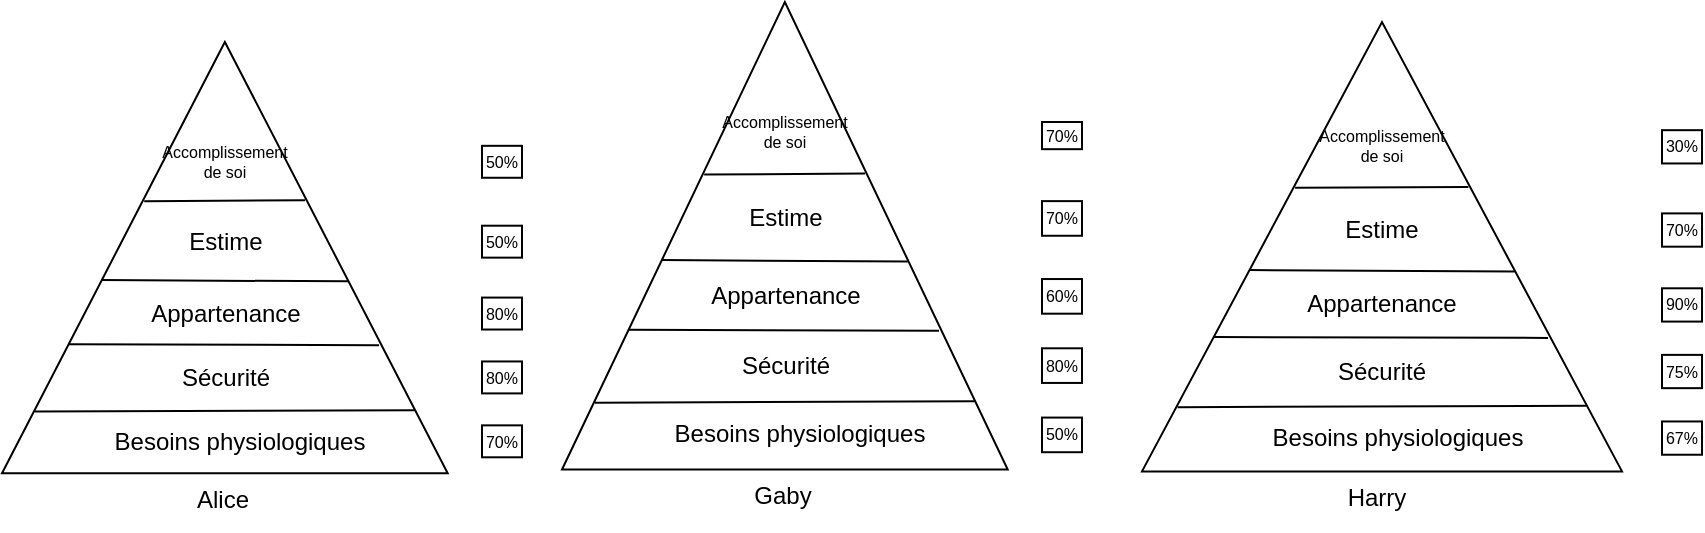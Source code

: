 <mxfile version="26.1.0">
  <diagram name="Page-1" id="Jj6qbz40t1jjQP04pquI">
    <mxGraphModel dx="1024" dy="559" grid="1" gridSize="10" guides="1" tooltips="1" connect="1" arrows="1" fold="1" page="1" pageScale="1" pageWidth="827" pageHeight="1169" math="0" shadow="0">
      <root>
        <mxCell id="0" />
        <mxCell id="1" parent="0" />
        <mxCell id="l5cH-51S8H6WIqmNIrk8-50" value="" style="group" vertex="1" connectable="0" parent="1">
          <mxGeometry x="30" y="100" width="260" height="238" as="geometry" />
        </mxCell>
        <mxCell id="l5cH-51S8H6WIqmNIrk8-1" value="" style="verticalLabelPosition=bottom;verticalAlign=top;html=1;shape=mxgraph.basic.acute_triangle;dx=0.5;" vertex="1" parent="l5cH-51S8H6WIqmNIrk8-50">
          <mxGeometry width="222.857" height="215.638" as="geometry" />
        </mxCell>
        <mxCell id="l5cH-51S8H6WIqmNIrk8-3" value="" style="endArrow=none;html=1;rounded=0;entryX=0.919;entryY=0.854;entryDx=0;entryDy=0;entryPerimeter=0;exitX=0.067;exitY=0.857;exitDx=0;exitDy=0;exitPerimeter=0;" edge="1" parent="l5cH-51S8H6WIqmNIrk8-50">
          <mxGeometry width="50" height="50" relative="1" as="geometry">
            <mxPoint x="16.491" y="184.801" as="sourcePoint" />
            <mxPoint x="206.366" y="184.154" as="targetPoint" />
          </mxGeometry>
        </mxCell>
        <mxCell id="l5cH-51S8H6WIqmNIrk8-4" value="" style="endArrow=none;html=1;rounded=0;entryX=0.846;entryY=0.703;entryDx=0;entryDy=0;entryPerimeter=0;exitX=0.15;exitY=0.701;exitDx=0;exitDy=0;exitPerimeter=0;" edge="1" parent="l5cH-51S8H6WIqmNIrk8-50" source="l5cH-51S8H6WIqmNIrk8-1" target="l5cH-51S8H6WIqmNIrk8-1">
          <mxGeometry width="50" height="50" relative="1" as="geometry">
            <mxPoint x="37.143" y="151.745" as="sourcePoint" />
            <mxPoint x="185.714" y="151.745" as="targetPoint" />
          </mxGeometry>
        </mxCell>
        <mxCell id="l5cH-51S8H6WIqmNIrk8-5" value="" style="endArrow=none;html=1;rounded=0;exitX=0.223;exitY=0.552;exitDx=0;exitDy=0;exitPerimeter=0;entryX=0.776;entryY=0.555;entryDx=0;entryDy=0;entryPerimeter=0;" edge="1" parent="l5cH-51S8H6WIqmNIrk8-50" source="l5cH-51S8H6WIqmNIrk8-1" target="l5cH-51S8H6WIqmNIrk8-1">
          <mxGeometry width="50" height="50" relative="1" as="geometry">
            <mxPoint x="52.0" y="119.799" as="sourcePoint" />
            <mxPoint x="170.857" y="119.799" as="targetPoint" />
          </mxGeometry>
        </mxCell>
        <mxCell id="l5cH-51S8H6WIqmNIrk8-6" value="" style="endArrow=none;html=1;rounded=0;exitX=0.319;exitY=0.369;exitDx=0;exitDy=0;exitPerimeter=0;entryX=0.68;entryY=0.367;entryDx=0;entryDy=0;entryPerimeter=0;" edge="1" parent="l5cH-51S8H6WIqmNIrk8-50" source="l5cH-51S8H6WIqmNIrk8-1" target="l5cH-51S8H6WIqmNIrk8-1">
          <mxGeometry width="50" height="50" relative="1" as="geometry">
            <mxPoint x="74.286" y="79.866" as="sourcePoint" />
            <mxPoint x="148.571" y="79.866" as="targetPoint" />
          </mxGeometry>
        </mxCell>
        <mxCell id="l5cH-51S8H6WIqmNIrk8-8" value="Besoins physiologiques" style="text;html=1;align=center;verticalAlign=middle;whiteSpace=wrap;rounded=0;" vertex="1" parent="l5cH-51S8H6WIqmNIrk8-50">
          <mxGeometry x="52.0" y="183.691" width="133.714" height="31.946" as="geometry" />
        </mxCell>
        <mxCell id="l5cH-51S8H6WIqmNIrk8-9" value="Sécurité" style="text;html=1;align=center;verticalAlign=middle;whiteSpace=wrap;rounded=0;" vertex="1" parent="l5cH-51S8H6WIqmNIrk8-50">
          <mxGeometry x="44.571" y="151.745" width="133.714" height="31.946" as="geometry" />
        </mxCell>
        <mxCell id="l5cH-51S8H6WIqmNIrk8-10" value="Appartenance" style="text;html=1;align=center;verticalAlign=middle;whiteSpace=wrap;rounded=0;" vertex="1" parent="l5cH-51S8H6WIqmNIrk8-50">
          <mxGeometry x="44.571" y="119.799" width="133.714" height="31.946" as="geometry" />
        </mxCell>
        <mxCell id="l5cH-51S8H6WIqmNIrk8-11" value="Estime" style="text;html=1;align=center;verticalAlign=middle;whiteSpace=wrap;rounded=0;" vertex="1" parent="l5cH-51S8H6WIqmNIrk8-50">
          <mxGeometry x="44.571" y="79.866" width="133.714" height="39.933" as="geometry" />
        </mxCell>
        <mxCell id="l5cH-51S8H6WIqmNIrk8-12" value="Accomplissement de soi " style="text;html=1;align=center;verticalAlign=middle;whiteSpace=wrap;rounded=0;fontSize=8;" vertex="1" parent="l5cH-51S8H6WIqmNIrk8-50">
          <mxGeometry x="81.714" y="39.933" width="59.429" height="39.933" as="geometry" />
        </mxCell>
        <mxCell id="l5cH-51S8H6WIqmNIrk8-14" value="70%" style="rounded=0;whiteSpace=wrap;html=1;fontSize=8;" vertex="1" parent="l5cH-51S8H6WIqmNIrk8-50">
          <mxGeometry x="240" y="191.68" width="20" height="15.97" as="geometry" />
        </mxCell>
        <mxCell id="l5cH-51S8H6WIqmNIrk8-15" value="80%" style="rounded=0;whiteSpace=wrap;html=1;fontSize=8;" vertex="1" parent="l5cH-51S8H6WIqmNIrk8-50">
          <mxGeometry x="240" y="159.73" width="20" height="15.97" as="geometry" />
        </mxCell>
        <mxCell id="l5cH-51S8H6WIqmNIrk8-16" value="80%" style="rounded=0;whiteSpace=wrap;html=1;fontSize=8;" vertex="1" parent="l5cH-51S8H6WIqmNIrk8-50">
          <mxGeometry x="240" y="127.79" width="20" height="15.97" as="geometry" />
        </mxCell>
        <mxCell id="l5cH-51S8H6WIqmNIrk8-17" value="50%" style="rounded=0;whiteSpace=wrap;html=1;fontSize=8;" vertex="1" parent="l5cH-51S8H6WIqmNIrk8-50">
          <mxGeometry x="240" y="91.85" width="20" height="15.97" as="geometry" />
        </mxCell>
        <mxCell id="l5cH-51S8H6WIqmNIrk8-18" value="50%" style="rounded=0;whiteSpace=wrap;html=1;fontSize=8;" vertex="1" parent="l5cH-51S8H6WIqmNIrk8-50">
          <mxGeometry x="240" y="51.91" width="20" height="15.97" as="geometry" />
        </mxCell>
        <mxCell id="l5cH-51S8H6WIqmNIrk8-19" value="Alice" style="text;html=1;align=center;verticalAlign=middle;resizable=0;points=[];autosize=1;strokeColor=none;fillColor=none;" vertex="1" parent="l5cH-51S8H6WIqmNIrk8-50">
          <mxGeometry x="85.429" y="214.04" width="50" height="30" as="geometry" />
        </mxCell>
        <mxCell id="l5cH-51S8H6WIqmNIrk8-51" value="" style="group" vertex="1" connectable="0" parent="1">
          <mxGeometry x="310" y="80" width="260" height="258" as="geometry" />
        </mxCell>
        <mxCell id="l5cH-51S8H6WIqmNIrk8-52" value="" style="verticalLabelPosition=bottom;verticalAlign=top;html=1;shape=mxgraph.basic.acute_triangle;dx=0.5;" vertex="1" parent="l5cH-51S8H6WIqmNIrk8-51">
          <mxGeometry width="222.857" height="233.758" as="geometry" />
        </mxCell>
        <mxCell id="l5cH-51S8H6WIqmNIrk8-53" value="" style="endArrow=none;html=1;rounded=0;entryX=0.919;entryY=0.854;entryDx=0;entryDy=0;entryPerimeter=0;exitX=0.067;exitY=0.857;exitDx=0;exitDy=0;exitPerimeter=0;" edge="1" parent="l5cH-51S8H6WIqmNIrk8-51">
          <mxGeometry width="50" height="50" relative="1" as="geometry">
            <mxPoint x="16.491" y="200.331" as="sourcePoint" />
            <mxPoint x="206.366" y="199.63" as="targetPoint" />
          </mxGeometry>
        </mxCell>
        <mxCell id="l5cH-51S8H6WIqmNIrk8-54" value="" style="endArrow=none;html=1;rounded=0;entryX=0.846;entryY=0.703;entryDx=0;entryDy=0;entryPerimeter=0;exitX=0.15;exitY=0.701;exitDx=0;exitDy=0;exitPerimeter=0;" edge="1" parent="l5cH-51S8H6WIqmNIrk8-51" source="l5cH-51S8H6WIqmNIrk8-52" target="l5cH-51S8H6WIqmNIrk8-52">
          <mxGeometry width="50" height="50" relative="1" as="geometry">
            <mxPoint x="37.143" y="164.497" as="sourcePoint" />
            <mxPoint x="185.714" y="164.497" as="targetPoint" />
          </mxGeometry>
        </mxCell>
        <mxCell id="l5cH-51S8H6WIqmNIrk8-55" value="" style="endArrow=none;html=1;rounded=0;exitX=0.223;exitY=0.552;exitDx=0;exitDy=0;exitPerimeter=0;entryX=0.776;entryY=0.555;entryDx=0;entryDy=0;entryPerimeter=0;" edge="1" parent="l5cH-51S8H6WIqmNIrk8-51" source="l5cH-51S8H6WIqmNIrk8-52" target="l5cH-51S8H6WIqmNIrk8-52">
          <mxGeometry width="50" height="50" relative="1" as="geometry">
            <mxPoint x="52" y="129.866" as="sourcePoint" />
            <mxPoint x="170.857" y="129.866" as="targetPoint" />
          </mxGeometry>
        </mxCell>
        <mxCell id="l5cH-51S8H6WIqmNIrk8-56" value="" style="endArrow=none;html=1;rounded=0;exitX=0.319;exitY=0.369;exitDx=0;exitDy=0;exitPerimeter=0;entryX=0.68;entryY=0.367;entryDx=0;entryDy=0;entryPerimeter=0;" edge="1" parent="l5cH-51S8H6WIqmNIrk8-51" source="l5cH-51S8H6WIqmNIrk8-52" target="l5cH-51S8H6WIqmNIrk8-52">
          <mxGeometry width="50" height="50" relative="1" as="geometry">
            <mxPoint x="74.286" y="86.577" as="sourcePoint" />
            <mxPoint x="148.571" y="86.577" as="targetPoint" />
          </mxGeometry>
        </mxCell>
        <mxCell id="l5cH-51S8H6WIqmNIrk8-57" value="Besoins physiologiques" style="text;html=1;align=center;verticalAlign=middle;whiteSpace=wrap;rounded=0;" vertex="1" parent="l5cH-51S8H6WIqmNIrk8-51">
          <mxGeometry x="52" y="199.128" width="133.714" height="34.631" as="geometry" />
        </mxCell>
        <mxCell id="l5cH-51S8H6WIqmNIrk8-58" value="Sécurité" style="text;html=1;align=center;verticalAlign=middle;whiteSpace=wrap;rounded=0;" vertex="1" parent="l5cH-51S8H6WIqmNIrk8-51">
          <mxGeometry x="44.571" y="164.497" width="133.714" height="34.631" as="geometry" />
        </mxCell>
        <mxCell id="l5cH-51S8H6WIqmNIrk8-59" value="Appartenance" style="text;html=1;align=center;verticalAlign=middle;whiteSpace=wrap;rounded=0;" vertex="1" parent="l5cH-51S8H6WIqmNIrk8-51">
          <mxGeometry x="44.571" y="129.866" width="133.714" height="34.631" as="geometry" />
        </mxCell>
        <mxCell id="l5cH-51S8H6WIqmNIrk8-60" value="Estime" style="text;html=1;align=center;verticalAlign=middle;whiteSpace=wrap;rounded=0;" vertex="1" parent="l5cH-51S8H6WIqmNIrk8-51">
          <mxGeometry x="44.571" y="86.577" width="133.714" height="43.289" as="geometry" />
        </mxCell>
        <mxCell id="l5cH-51S8H6WIqmNIrk8-61" value="Accomplissement de soi " style="text;html=1;align=center;verticalAlign=middle;whiteSpace=wrap;rounded=0;fontSize=8;" vertex="1" parent="l5cH-51S8H6WIqmNIrk8-51">
          <mxGeometry x="81.714" y="43.289" width="59.429" height="43.289" as="geometry" />
        </mxCell>
        <mxCell id="l5cH-51S8H6WIqmNIrk8-62" value="50%" style="rounded=0;whiteSpace=wrap;html=1;fontSize=8;" vertex="1" parent="l5cH-51S8H6WIqmNIrk8-51">
          <mxGeometry x="240" y="207.79" width="20" height="17.32" as="geometry" />
        </mxCell>
        <mxCell id="l5cH-51S8H6WIqmNIrk8-63" value="80%" style="rounded=0;whiteSpace=wrap;html=1;fontSize=8;" vertex="1" parent="l5cH-51S8H6WIqmNIrk8-51">
          <mxGeometry x="240" y="173.15" width="20" height="17.32" as="geometry" />
        </mxCell>
        <mxCell id="l5cH-51S8H6WIqmNIrk8-64" value="60%" style="rounded=0;whiteSpace=wrap;html=1;fontSize=8;" vertex="1" parent="l5cH-51S8H6WIqmNIrk8-51">
          <mxGeometry x="240" y="138.52" width="20" height="17.32" as="geometry" />
        </mxCell>
        <mxCell id="l5cH-51S8H6WIqmNIrk8-65" value="70%" style="rounded=0;whiteSpace=wrap;html=1;fontSize=8;" vertex="1" parent="l5cH-51S8H6WIqmNIrk8-51">
          <mxGeometry x="240" y="99.56" width="20" height="17.32" as="geometry" />
        </mxCell>
        <mxCell id="l5cH-51S8H6WIqmNIrk8-66" value="70%" style="rounded=0;whiteSpace=wrap;html=1;fontSize=8;" vertex="1" parent="l5cH-51S8H6WIqmNIrk8-51">
          <mxGeometry x="240" y="60" width="20" height="13.59" as="geometry" />
        </mxCell>
        <mxCell id="l5cH-51S8H6WIqmNIrk8-67" value="Gaby" style="text;html=1;align=center;verticalAlign=middle;resizable=0;points=[];autosize=1;strokeColor=none;fillColor=none;" vertex="1" parent="l5cH-51S8H6WIqmNIrk8-51">
          <mxGeometry x="85.429" y="232.027" width="50" height="30" as="geometry" />
        </mxCell>
        <mxCell id="l5cH-51S8H6WIqmNIrk8-68" value="" style="group" vertex="1" connectable="0" parent="1">
          <mxGeometry x="600" y="90" width="280" height="248" as="geometry" />
        </mxCell>
        <mxCell id="l5cH-51S8H6WIqmNIrk8-69" value="" style="verticalLabelPosition=bottom;verticalAlign=top;html=1;shape=mxgraph.basic.acute_triangle;dx=0.5;" vertex="1" parent="l5cH-51S8H6WIqmNIrk8-68">
          <mxGeometry width="240.0" height="224.698" as="geometry" />
        </mxCell>
        <mxCell id="l5cH-51S8H6WIqmNIrk8-70" value="" style="endArrow=none;html=1;rounded=0;entryX=0.919;entryY=0.854;entryDx=0;entryDy=0;entryPerimeter=0;exitX=0.067;exitY=0.857;exitDx=0;exitDy=0;exitPerimeter=0;" edge="1" parent="l5cH-51S8H6WIqmNIrk8-68">
          <mxGeometry width="50" height="50" relative="1" as="geometry">
            <mxPoint x="17.76" y="192.566" as="sourcePoint" />
            <mxPoint x="222.24" y="191.892" as="targetPoint" />
          </mxGeometry>
        </mxCell>
        <mxCell id="l5cH-51S8H6WIqmNIrk8-71" value="" style="endArrow=none;html=1;rounded=0;entryX=0.846;entryY=0.703;entryDx=0;entryDy=0;entryPerimeter=0;exitX=0.15;exitY=0.701;exitDx=0;exitDy=0;exitPerimeter=0;" edge="1" parent="l5cH-51S8H6WIqmNIrk8-68" source="l5cH-51S8H6WIqmNIrk8-69" target="l5cH-51S8H6WIqmNIrk8-69">
          <mxGeometry width="50" height="50" relative="1" as="geometry">
            <mxPoint x="40.0" y="158.121" as="sourcePoint" />
            <mxPoint x="200.0" y="158.121" as="targetPoint" />
          </mxGeometry>
        </mxCell>
        <mxCell id="l5cH-51S8H6WIqmNIrk8-72" value="" style="endArrow=none;html=1;rounded=0;exitX=0.223;exitY=0.552;exitDx=0;exitDy=0;exitPerimeter=0;entryX=0.776;entryY=0.555;entryDx=0;entryDy=0;entryPerimeter=0;" edge="1" parent="l5cH-51S8H6WIqmNIrk8-68" source="l5cH-51S8H6WIqmNIrk8-69" target="l5cH-51S8H6WIqmNIrk8-69">
          <mxGeometry width="50" height="50" relative="1" as="geometry">
            <mxPoint x="56.0" y="124.832" as="sourcePoint" />
            <mxPoint x="184" y="124.832" as="targetPoint" />
          </mxGeometry>
        </mxCell>
        <mxCell id="l5cH-51S8H6WIqmNIrk8-73" value="" style="endArrow=none;html=1;rounded=0;exitX=0.319;exitY=0.369;exitDx=0;exitDy=0;exitPerimeter=0;entryX=0.68;entryY=0.367;entryDx=0;entryDy=0;entryPerimeter=0;" edge="1" parent="l5cH-51S8H6WIqmNIrk8-68" source="l5cH-51S8H6WIqmNIrk8-69" target="l5cH-51S8H6WIqmNIrk8-69">
          <mxGeometry width="50" height="50" relative="1" as="geometry">
            <mxPoint x="80.0" y="83.221" as="sourcePoint" />
            <mxPoint x="160.0" y="83.221" as="targetPoint" />
          </mxGeometry>
        </mxCell>
        <mxCell id="l5cH-51S8H6WIqmNIrk8-74" value="Besoins physiologiques" style="text;html=1;align=center;verticalAlign=middle;whiteSpace=wrap;rounded=0;" vertex="1" parent="l5cH-51S8H6WIqmNIrk8-68">
          <mxGeometry x="56.0" y="191.409" width="144" height="33.289" as="geometry" />
        </mxCell>
        <mxCell id="l5cH-51S8H6WIqmNIrk8-75" value="Sécurité" style="text;html=1;align=center;verticalAlign=middle;whiteSpace=wrap;rounded=0;" vertex="1" parent="l5cH-51S8H6WIqmNIrk8-68">
          <mxGeometry x="48.0" y="158.121" width="144" height="33.289" as="geometry" />
        </mxCell>
        <mxCell id="l5cH-51S8H6WIqmNIrk8-76" value="Appartenance" style="text;html=1;align=center;verticalAlign=middle;whiteSpace=wrap;rounded=0;" vertex="1" parent="l5cH-51S8H6WIqmNIrk8-68">
          <mxGeometry x="48.0" y="124.832" width="144" height="33.289" as="geometry" />
        </mxCell>
        <mxCell id="l5cH-51S8H6WIqmNIrk8-77" value="Estime" style="text;html=1;align=center;verticalAlign=middle;whiteSpace=wrap;rounded=0;" vertex="1" parent="l5cH-51S8H6WIqmNIrk8-68">
          <mxGeometry x="48.0" y="83.221" width="144" height="41.611" as="geometry" />
        </mxCell>
        <mxCell id="l5cH-51S8H6WIqmNIrk8-78" value="Accomplissement de soi " style="text;html=1;align=center;verticalAlign=middle;whiteSpace=wrap;rounded=0;fontSize=8;" vertex="1" parent="l5cH-51S8H6WIqmNIrk8-68">
          <mxGeometry x="88.0" y="41.611" width="64.0" height="41.611" as="geometry" />
        </mxCell>
        <mxCell id="l5cH-51S8H6WIqmNIrk8-79" value="67%" style="rounded=0;whiteSpace=wrap;html=1;fontSize=8;" vertex="1" parent="l5cH-51S8H6WIqmNIrk8-68">
          <mxGeometry x="260" y="199.73" width="20" height="16.64" as="geometry" />
        </mxCell>
        <mxCell id="l5cH-51S8H6WIqmNIrk8-80" value="75%" style="rounded=0;whiteSpace=wrap;html=1;fontSize=8;" vertex="1" parent="l5cH-51S8H6WIqmNIrk8-68">
          <mxGeometry x="260" y="166.44" width="20" height="16.64" as="geometry" />
        </mxCell>
        <mxCell id="l5cH-51S8H6WIqmNIrk8-81" value="90%" style="rounded=0;whiteSpace=wrap;html=1;fontSize=8;" vertex="1" parent="l5cH-51S8H6WIqmNIrk8-68">
          <mxGeometry x="260" y="133.15" width="20" height="16.64" as="geometry" />
        </mxCell>
        <mxCell id="l5cH-51S8H6WIqmNIrk8-82" value="70%" style="rounded=0;whiteSpace=wrap;html=1;fontSize=8;" vertex="1" parent="l5cH-51S8H6WIqmNIrk8-68">
          <mxGeometry x="260" y="95.7" width="20" height="16.64" as="geometry" />
        </mxCell>
        <mxCell id="l5cH-51S8H6WIqmNIrk8-83" value="30%" style="rounded=0;whiteSpace=wrap;html=1;fontSize=8;" vertex="1" parent="l5cH-51S8H6WIqmNIrk8-68">
          <mxGeometry x="260" y="54.09" width="20" height="16.64" as="geometry" />
        </mxCell>
        <mxCell id="l5cH-51S8H6WIqmNIrk8-84" value="Harry" style="text;html=1;align=center;verticalAlign=middle;resizable=0;points=[];autosize=1;strokeColor=none;fillColor=none;" vertex="1" parent="l5cH-51S8H6WIqmNIrk8-68">
          <mxGeometry x="92" y="223.034" width="50" height="30" as="geometry" />
        </mxCell>
      </root>
    </mxGraphModel>
  </diagram>
</mxfile>
